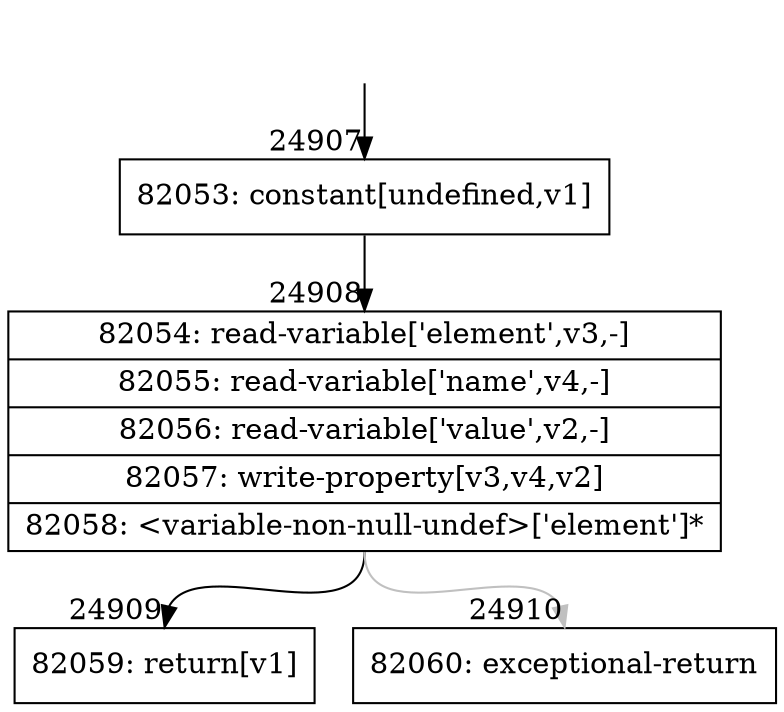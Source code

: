 digraph {
rankdir="TD"
BB_entry2192[shape=none,label=""];
BB_entry2192 -> BB24907 [tailport=s, headport=n, headlabel="    24907"]
BB24907 [shape=record label="{82053: constant[undefined,v1]}" ] 
BB24907 -> BB24908 [tailport=s, headport=n, headlabel="      24908"]
BB24908 [shape=record label="{82054: read-variable['element',v3,-]|82055: read-variable['name',v4,-]|82056: read-variable['value',v2,-]|82057: write-property[v3,v4,v2]|82058: \<variable-non-null-undef\>['element']*}" ] 
BB24908 -> BB24909 [tailport=s, headport=n, headlabel="      24909"]
BB24908 -> BB24910 [tailport=s, headport=n, color=gray, headlabel="      24910"]
BB24909 [shape=record label="{82059: return[v1]}" ] 
BB24910 [shape=record label="{82060: exceptional-return}" ] 
//#$~ 46541
}
